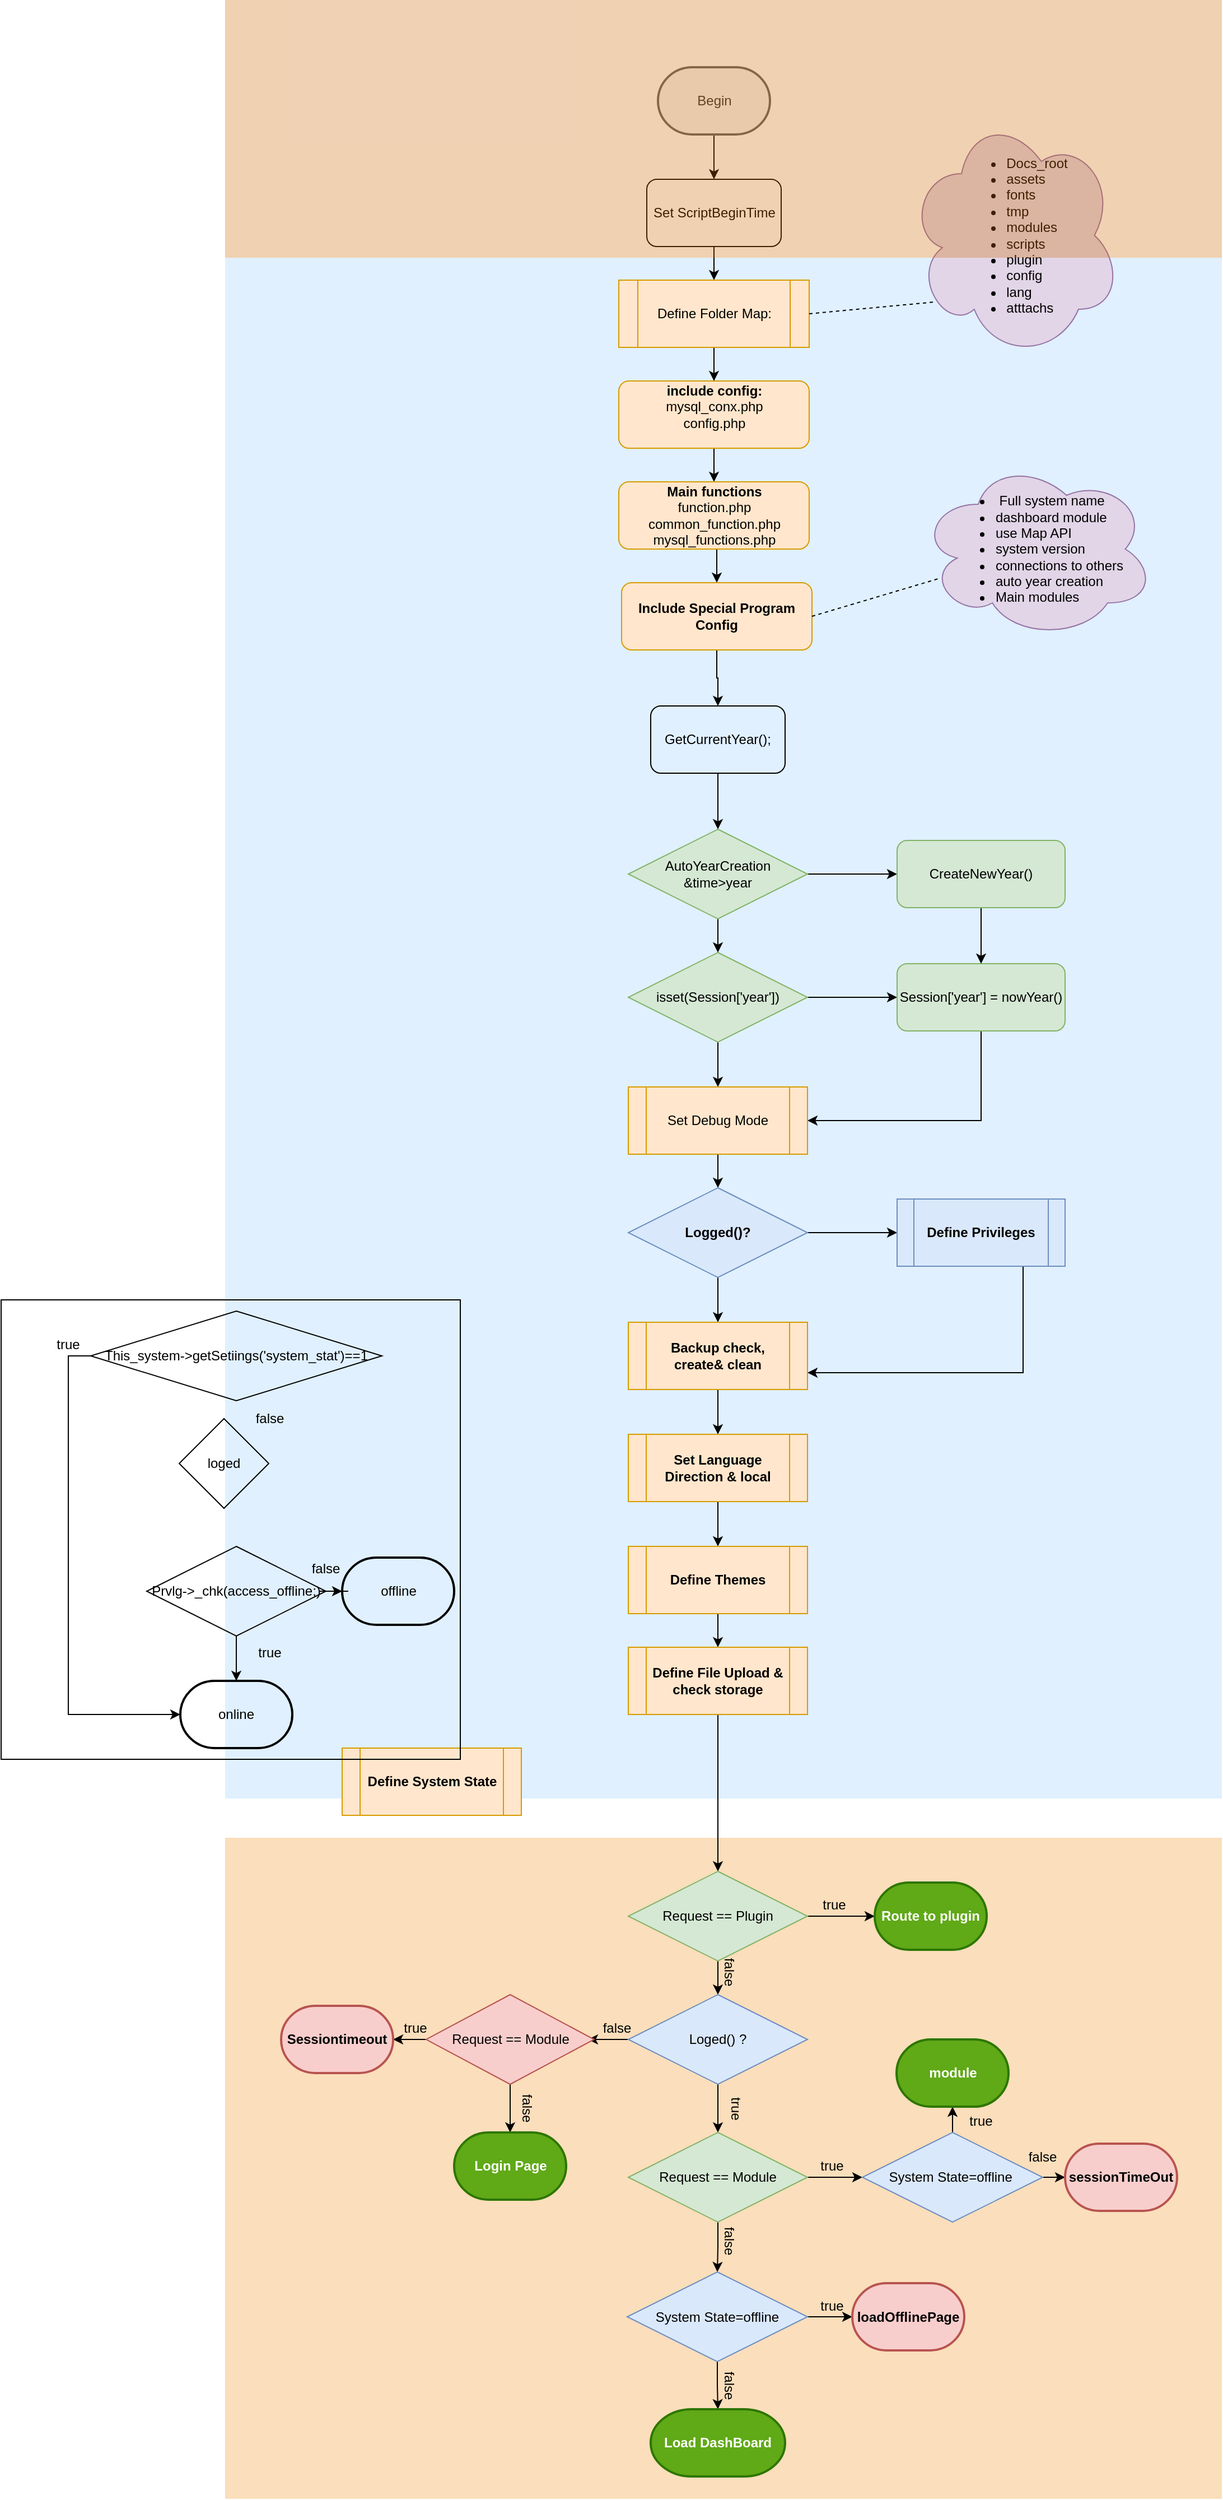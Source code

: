 <mxfile version="10.5.2" type="github"><diagram name="Page-1" id="edf60f1a-56cd-e834-aa8a-f176f3a09ee4"><mxGraphModel dx="1869" dy="403" grid="1" gridSize="10" guides="1" tooltips="1" connect="1" arrows="1" fold="1" page="1" pageScale="1" pageWidth="1169" pageHeight="827" background="#ffffff" math="0" shadow="0"><root><mxCell id="0"/><mxCell id="1" parent="0"/><mxCell id="Ck_r2wlEIpvP5UWWoO3g-130" value="" style="fillColor=#F2931E;strokeColor=none;opacity=30;" vertex="1" parent="1"><mxGeometry x="-40" y="1710" width="890" height="590" as="geometry"/></mxCell><mxCell id="Ck_r2wlEIpvP5UWWoO3g-131" value="" style="fillColor=#99CCFF;strokeColor=none;opacity=30;" vertex="1" parent="1"><mxGeometry x="-40" y="300" width="890" height="1375" as="geometry"/></mxCell><mxCell id="Ck_r2wlEIpvP5UWWoO3g-76" style="edgeStyle=orthogonalEdgeStyle;rounded=0;orthogonalLoop=1;jettySize=auto;html=1;exitX=0.5;exitY=1;exitDx=0;exitDy=0;exitPerimeter=0;entryX=0.5;entryY=0;entryDx=0;entryDy=0;" edge="1" parent="1" source="Ck_r2wlEIpvP5UWWoO3g-2" target="Ck_r2wlEIpvP5UWWoO3g-4"><mxGeometry relative="1" as="geometry"/></mxCell><mxCell id="Ck_r2wlEIpvP5UWWoO3g-2" value="Begin&lt;br&gt;" style="strokeWidth=2;html=1;shape=mxgraph.flowchart.terminator;whiteSpace=wrap;fillColor=#f5f5f5;strokeColor=#666666;fontColor=#333333;" vertex="1" parent="1"><mxGeometry x="346.5" y="130" width="100" height="60" as="geometry"/></mxCell><mxCell id="Ck_r2wlEIpvP5UWWoO3g-72" value="" style="edgeStyle=orthogonalEdgeStyle;rounded=0;orthogonalLoop=1;jettySize=auto;html=1;" edge="1" parent="1" source="Ck_r2wlEIpvP5UWWoO3g-4" target="Ck_r2wlEIpvP5UWWoO3g-71"><mxGeometry relative="1" as="geometry"/></mxCell><mxCell id="Ck_r2wlEIpvP5UWWoO3g-4" value="Set ScriptBeginTime" style="rounded=1;whiteSpace=wrap;html=1;" vertex="1" parent="1"><mxGeometry x="336.5" y="230" width="120" height="60" as="geometry"/></mxCell><mxCell id="Ck_r2wlEIpvP5UWWoO3g-23" style="edgeStyle=orthogonalEdgeStyle;rounded=0;orthogonalLoop=1;jettySize=auto;html=1;exitX=0.5;exitY=1;exitDx=0;exitDy=0;entryX=0.5;entryY=0;entryDx=0;entryDy=0;" edge="1" parent="1" source="Ck_r2wlEIpvP5UWWoO3g-14" target="Ck_r2wlEIpvP5UWWoO3g-21"><mxGeometry relative="1" as="geometry"/></mxCell><mxCell id="Ck_r2wlEIpvP5UWWoO3g-14" value="&lt;b&gt;include config:&lt;/b&gt; mysql_conx.php&lt;br&gt;config.php&lt;br&gt;&lt;br&gt;" style="rounded=1;whiteSpace=wrap;html=1;fillColor=#ffe6cc;strokeColor=#d79b00;" vertex="1" parent="1"><mxGeometry x="311.5" y="410" width="170" height="60" as="geometry"/></mxCell><mxCell id="Ck_r2wlEIpvP5UWWoO3g-24" style="edgeStyle=orthogonalEdgeStyle;rounded=0;orthogonalLoop=1;jettySize=auto;html=1;exitX=0.5;exitY=1;exitDx=0;exitDy=0;entryX=0.5;entryY=0;entryDx=0;entryDy=0;" edge="1" parent="1" source="Ck_r2wlEIpvP5UWWoO3g-21" target="Ck_r2wlEIpvP5UWWoO3g-22"><mxGeometry relative="1" as="geometry"/></mxCell><mxCell id="Ck_r2wlEIpvP5UWWoO3g-21" value="&lt;b&gt;Main functions&lt;/b&gt;&lt;br&gt;function.php&lt;br&gt;common_function.php&lt;br&gt;mysql_functions.php&lt;br&gt;" style="rounded=1;whiteSpace=wrap;html=1;fillColor=#ffe6cc;strokeColor=#d79b00;" vertex="1" parent="1"><mxGeometry x="311.5" y="500" width="170" height="60" as="geometry"/></mxCell><mxCell id="Enyo_8yh3bQqe4IHdPl--3" style="edgeStyle=orthogonalEdgeStyle;rounded=0;orthogonalLoop=1;jettySize=auto;html=1;exitX=0.5;exitY=1;exitDx=0;exitDy=0;entryX=0.5;entryY=0;entryDx=0;entryDy=0;" edge="1" parent="1" source="Ck_r2wlEIpvP5UWWoO3g-22" target="Enyo_8yh3bQqe4IHdPl--1"><mxGeometry relative="1" as="geometry"/></mxCell><mxCell id="Ck_r2wlEIpvP5UWWoO3g-22" value="&lt;b&gt;Include Special Program Config&lt;/b&gt;" style="rounded=1;whiteSpace=wrap;html=1;fillColor=#ffe6cc;strokeColor=#d79b00;" vertex="1" parent="1"><mxGeometry x="314" y="590" width="170" height="60" as="geometry"/></mxCell><mxCell id="Ck_r2wlEIpvP5UWWoO3g-34" value="" style="edgeStyle=orthogonalEdgeStyle;rounded=0;orthogonalLoop=1;jettySize=auto;html=1;" edge="1" parent="1" source="Ck_r2wlEIpvP5UWWoO3g-25" target="Ck_r2wlEIpvP5UWWoO3g-26"><mxGeometry relative="1" as="geometry"/></mxCell><mxCell id="Ck_r2wlEIpvP5UWWoO3g-39" value="" style="edgeStyle=orthogonalEdgeStyle;rounded=0;orthogonalLoop=1;jettySize=auto;html=1;" edge="1" parent="1" source="Ck_r2wlEIpvP5UWWoO3g-25" target="Ck_r2wlEIpvP5UWWoO3g-38"><mxGeometry relative="1" as="geometry"/></mxCell><mxCell id="Ck_r2wlEIpvP5UWWoO3g-25" value="isset(Session['year'])&lt;br&gt;" style="rhombus;whiteSpace=wrap;html=1;fillColor=#d5e8d4;strokeColor=#82b366;" vertex="1" parent="1"><mxGeometry x="320" y="920" width="160" height="80" as="geometry"/></mxCell><mxCell id="Ck_r2wlEIpvP5UWWoO3g-47" style="edgeStyle=orthogonalEdgeStyle;rounded=0;orthogonalLoop=1;jettySize=auto;html=1;exitX=0.5;exitY=1;exitDx=0;exitDy=0;entryX=1;entryY=0.5;entryDx=0;entryDy=0;" edge="1" parent="1" source="Ck_r2wlEIpvP5UWWoO3g-26" target="Ck_r2wlEIpvP5UWWoO3g-38"><mxGeometry relative="1" as="geometry"/></mxCell><mxCell id="Ck_r2wlEIpvP5UWWoO3g-26" value="Session['year'] = nowYear()" style="rounded=1;whiteSpace=wrap;html=1;fillColor=#d5e8d4;strokeColor=#82b366;" vertex="1" parent="1"><mxGeometry x="560" y="930" width="150" height="60" as="geometry"/></mxCell><mxCell id="Ck_r2wlEIpvP5UWWoO3g-33" value="" style="edgeStyle=orthogonalEdgeStyle;rounded=0;orthogonalLoop=1;jettySize=auto;html=1;" edge="1" parent="1" source="Ck_r2wlEIpvP5UWWoO3g-29" target="Ck_r2wlEIpvP5UWWoO3g-30"><mxGeometry relative="1" as="geometry"/></mxCell><mxCell id="Ck_r2wlEIpvP5UWWoO3g-37" value="" style="edgeStyle=orthogonalEdgeStyle;rounded=0;orthogonalLoop=1;jettySize=auto;html=1;" edge="1" parent="1" source="Ck_r2wlEIpvP5UWWoO3g-29" target="Ck_r2wlEIpvP5UWWoO3g-25"><mxGeometry relative="1" as="geometry"/></mxCell><mxCell id="Ck_r2wlEIpvP5UWWoO3g-29" value="AutoYearCreation&lt;br&gt;&amp;amp;time&amp;gt;year&lt;br&gt;" style="rhombus;whiteSpace=wrap;html=1;fillColor=#d5e8d4;strokeColor=#82b366;" vertex="1" parent="1"><mxGeometry x="320" y="810" width="160" height="80" as="geometry"/></mxCell><mxCell id="Ck_r2wlEIpvP5UWWoO3g-36" value="" style="edgeStyle=orthogonalEdgeStyle;rounded=0;orthogonalLoop=1;jettySize=auto;html=1;" edge="1" parent="1" source="Ck_r2wlEIpvP5UWWoO3g-30" target="Ck_r2wlEIpvP5UWWoO3g-26"><mxGeometry relative="1" as="geometry"/></mxCell><mxCell id="Ck_r2wlEIpvP5UWWoO3g-30" value="CreateNewYear()" style="rounded=1;whiteSpace=wrap;html=1;fillColor=#d5e8d4;strokeColor=#82b366;" vertex="1" parent="1"><mxGeometry x="560" y="820" width="150" height="60" as="geometry"/></mxCell><mxCell id="Ck_r2wlEIpvP5UWWoO3g-49" value="" style="edgeStyle=orthogonalEdgeStyle;rounded=0;orthogonalLoop=1;jettySize=auto;html=1;" edge="1" parent="1" source="Ck_r2wlEIpvP5UWWoO3g-38" target="Ck_r2wlEIpvP5UWWoO3g-48"><mxGeometry relative="1" as="geometry"/></mxCell><mxCell id="Ck_r2wlEIpvP5UWWoO3g-38" value="Set Debug Mode" style="shape=process;whiteSpace=wrap;html=1;backgroundOutline=1;fillColor=#ffe6cc;strokeColor=#d79b00;" vertex="1" parent="1"><mxGeometry x="320" y="1040" width="160" height="60" as="geometry"/></mxCell><mxCell id="Ck_r2wlEIpvP5UWWoO3g-52" value="" style="edgeStyle=orthogonalEdgeStyle;rounded=0;orthogonalLoop=1;jettySize=auto;html=1;" edge="1" parent="1" source="Ck_r2wlEIpvP5UWWoO3g-48" target="Ck_r2wlEIpvP5UWWoO3g-51"><mxGeometry relative="1" as="geometry"/></mxCell><mxCell id="Ck_r2wlEIpvP5UWWoO3g-57" value="" style="edgeStyle=orthogonalEdgeStyle;rounded=0;orthogonalLoop=1;jettySize=auto;html=1;" edge="1" parent="1" source="Ck_r2wlEIpvP5UWWoO3g-48" target="Ck_r2wlEIpvP5UWWoO3g-53"><mxGeometry relative="1" as="geometry"/></mxCell><mxCell id="Ck_r2wlEIpvP5UWWoO3g-48" value="&lt;b&gt;Logged()?&lt;/b&gt;" style="rhombus;whiteSpace=wrap;html=1;fillColor=#dae8fc;strokeColor=#6c8ebf;" vertex="1" parent="1"><mxGeometry x="320" y="1130" width="160" height="80" as="geometry"/></mxCell><mxCell id="Ck_r2wlEIpvP5UWWoO3g-56" style="edgeStyle=orthogonalEdgeStyle;rounded=0;orthogonalLoop=1;jettySize=auto;html=1;exitX=0.75;exitY=1;exitDx=0;exitDy=0;entryX=1;entryY=0.75;entryDx=0;entryDy=0;" edge="1" parent="1" source="Ck_r2wlEIpvP5UWWoO3g-51" target="Ck_r2wlEIpvP5UWWoO3g-53"><mxGeometry relative="1" as="geometry"/></mxCell><mxCell id="Ck_r2wlEIpvP5UWWoO3g-51" value="&lt;b&gt;Define Privileges&lt;/b&gt;" style="shape=process;whiteSpace=wrap;html=1;backgroundOutline=1;fillColor=#dae8fc;strokeColor=#6c8ebf;" vertex="1" parent="1"><mxGeometry x="560" y="1140" width="150" height="60" as="geometry"/></mxCell><mxCell id="Ck_r2wlEIpvP5UWWoO3g-60" value="" style="edgeStyle=orthogonalEdgeStyle;rounded=0;orthogonalLoop=1;jettySize=auto;html=1;" edge="1" parent="1" source="Ck_r2wlEIpvP5UWWoO3g-53" target="Ck_r2wlEIpvP5UWWoO3g-59"><mxGeometry relative="1" as="geometry"/></mxCell><mxCell id="Ck_r2wlEIpvP5UWWoO3g-53" value="&lt;b&gt;Backup check, create&amp;amp; clean&lt;br&gt;&lt;/b&gt;" style="shape=process;whiteSpace=wrap;html=1;backgroundOutline=1;fillColor=#ffe6cc;strokeColor=#d79b00;" vertex="1" parent="1"><mxGeometry x="320" y="1250" width="160" height="60" as="geometry"/></mxCell><mxCell id="Ck_r2wlEIpvP5UWWoO3g-62" value="" style="edgeStyle=orthogonalEdgeStyle;rounded=0;orthogonalLoop=1;jettySize=auto;html=1;" edge="1" parent="1" source="Ck_r2wlEIpvP5UWWoO3g-59" target="Ck_r2wlEIpvP5UWWoO3g-61"><mxGeometry relative="1" as="geometry"/></mxCell><mxCell id="Ck_r2wlEIpvP5UWWoO3g-59" value="&lt;b&gt;Set Language Direction &amp;amp; local&lt;br&gt;&lt;/b&gt;" style="shape=process;whiteSpace=wrap;html=1;backgroundOutline=1;fillColor=#ffe6cc;strokeColor=#d79b00;" vertex="1" parent="1"><mxGeometry x="320" y="1350" width="160" height="60" as="geometry"/></mxCell><mxCell id="Ck_r2wlEIpvP5UWWoO3g-64" value="" style="edgeStyle=orthogonalEdgeStyle;rounded=0;orthogonalLoop=1;jettySize=auto;html=1;" edge="1" parent="1" source="Ck_r2wlEIpvP5UWWoO3g-61" target="Ck_r2wlEIpvP5UWWoO3g-63"><mxGeometry relative="1" as="geometry"/></mxCell><mxCell id="Ck_r2wlEIpvP5UWWoO3g-61" value="&lt;b&gt;Define Themes&lt;br&gt;&lt;/b&gt;" style="shape=process;whiteSpace=wrap;html=1;backgroundOutline=1;fillColor=#ffe6cc;strokeColor=#d79b00;" vertex="1" parent="1"><mxGeometry x="320" y="1450" width="160" height="60" as="geometry"/></mxCell><mxCell id="Enyo_8yh3bQqe4IHdPl--23" style="edgeStyle=orthogonalEdgeStyle;rounded=0;orthogonalLoop=1;jettySize=auto;html=1;exitX=0.5;exitY=1;exitDx=0;exitDy=0;" edge="1" parent="1" source="Ck_r2wlEIpvP5UWWoO3g-63" target="Ck_r2wlEIpvP5UWWoO3g-77"><mxGeometry relative="1" as="geometry"/></mxCell><mxCell id="Ck_r2wlEIpvP5UWWoO3g-63" value="&lt;b&gt;Define File Upload &amp;amp; check storage&lt;br&gt;&lt;/b&gt;" style="shape=process;whiteSpace=wrap;html=1;backgroundOutline=1;fillColor=#ffe6cc;strokeColor=#d79b00;" vertex="1" parent="1"><mxGeometry x="320" y="1540" width="160" height="60" as="geometry"/></mxCell><mxCell id="Ck_r2wlEIpvP5UWWoO3g-65" value="&lt;b&gt;Define System State&lt;br&gt;&lt;/b&gt;" style="shape=process;whiteSpace=wrap;html=1;backgroundOutline=1;fillColor=#ffe6cc;strokeColor=#d79b00;" vertex="1" parent="1"><mxGeometry x="64.5" y="1630" width="160" height="60" as="geometry"/></mxCell><mxCell id="Ck_r2wlEIpvP5UWWoO3g-67" value="&lt;ul&gt;&lt;li style=&quot;text-align: left&quot;&gt;&amp;nbsp;Full system name&lt;/li&gt;&lt;li style=&quot;text-align: left&quot;&gt;dashboard module&lt;/li&gt;&lt;li style=&quot;text-align: left&quot;&gt;use Map API&lt;/li&gt;&lt;li style=&quot;text-align: left&quot;&gt;system version&lt;/li&gt;&lt;li style=&quot;text-align: left&quot;&gt;connections to others&lt;/li&gt;&lt;li style=&quot;text-align: left&quot;&gt;auto year creation&lt;/li&gt;&lt;li style=&quot;text-align: left&quot;&gt;Main modules&lt;/li&gt;&lt;/ul&gt;" style="ellipse;shape=cloud;whiteSpace=wrap;html=1;fillColor=#e1d5e7;strokeColor=#9673a6;" vertex="1" parent="1"><mxGeometry x="580" y="480" width="210" height="160" as="geometry"/></mxCell><mxCell id="Ck_r2wlEIpvP5UWWoO3g-68" value="" style="endArrow=none;dashed=1;html=1;entryX=0.086;entryY=0.663;entryDx=0;entryDy=0;entryPerimeter=0;exitX=1;exitY=0.5;exitDx=0;exitDy=0;" edge="1" parent="1" source="Ck_r2wlEIpvP5UWWoO3g-22" target="Ck_r2wlEIpvP5UWWoO3g-67"><mxGeometry width="50" height="50" relative="1" as="geometry"><mxPoint x="470" y="640" as="sourcePoint"/><mxPoint x="520" y="590" as="targetPoint"/></mxGeometry></mxCell><mxCell id="Ck_r2wlEIpvP5UWWoO3g-70" value="&lt;ul&gt;&lt;li style=&quot;text-align: left&quot;&gt;&lt;span&gt;Docs_root&lt;/span&gt;&lt;/li&gt;&lt;li style=&quot;text-align: left&quot;&gt;&lt;span&gt;assets&lt;/span&gt;&lt;/li&gt;&lt;li style=&quot;text-align: left&quot;&gt;&lt;span&gt;fonts&lt;/span&gt;&lt;/li&gt;&lt;li style=&quot;text-align: left&quot;&gt;&lt;span&gt;tmp&lt;/span&gt;&lt;/li&gt;&lt;li style=&quot;text-align: left&quot;&gt;&lt;span&gt;modules&lt;/span&gt;&lt;/li&gt;&lt;li style=&quot;text-align: left&quot;&gt;&lt;span&gt;scripts&lt;/span&gt;&lt;/li&gt;&lt;li style=&quot;text-align: left&quot;&gt;&lt;span&gt;plugin&lt;/span&gt;&lt;/li&gt;&lt;li style=&quot;text-align: left&quot;&gt;&lt;span&gt;config&lt;/span&gt;&lt;/li&gt;&lt;li style=&quot;text-align: left&quot;&gt;&lt;span&gt;lang&lt;/span&gt;&lt;/li&gt;&lt;li style=&quot;text-align: left&quot;&gt;&lt;span&gt;atttachs&lt;/span&gt;&lt;/li&gt;&lt;/ul&gt;" style="ellipse;shape=cloud;whiteSpace=wrap;html=1;fillColor=#e1d5e7;strokeColor=#9673a6;" vertex="1" parent="1"><mxGeometry x="570" y="170" width="190" height="220" as="geometry"/></mxCell><mxCell id="Ck_r2wlEIpvP5UWWoO3g-75" value="" style="edgeStyle=orthogonalEdgeStyle;rounded=0;orthogonalLoop=1;jettySize=auto;html=1;" edge="1" parent="1" source="Ck_r2wlEIpvP5UWWoO3g-71" target="Ck_r2wlEIpvP5UWWoO3g-14"><mxGeometry relative="1" as="geometry"/></mxCell><mxCell id="Ck_r2wlEIpvP5UWWoO3g-71" value="&lt;span&gt;Define Folder Map:&lt;/span&gt;&lt;br&gt;" style="shape=process;whiteSpace=wrap;html=1;backgroundOutline=1;fillColor=#ffe6cc;strokeColor=#d79b00;" vertex="1" parent="1"><mxGeometry x="311.5" y="320" width="170" height="60" as="geometry"/></mxCell><mxCell id="Ck_r2wlEIpvP5UWWoO3g-73" value="" style="endArrow=none;dashed=1;html=1;exitX=1;exitY=0.5;exitDx=0;exitDy=0;entryX=0.13;entryY=0.77;entryDx=0;entryDy=0;entryPerimeter=0;" edge="1" parent="1" source="Ck_r2wlEIpvP5UWWoO3g-71" target="Ck_r2wlEIpvP5UWWoO3g-70"><mxGeometry width="50" height="50" relative="1" as="geometry"><mxPoint x="490" y="350" as="sourcePoint"/><mxPoint x="590" y="330" as="targetPoint"/></mxGeometry></mxCell><mxCell id="Ck_r2wlEIpvP5UWWoO3g-81" style="edgeStyle=orthogonalEdgeStyle;rounded=0;orthogonalLoop=1;jettySize=auto;html=1;exitX=1;exitY=0.5;exitDx=0;exitDy=0;entryX=0;entryY=0.5;entryDx=0;entryDy=0;entryPerimeter=0;" edge="1" parent="1" source="Ck_r2wlEIpvP5UWWoO3g-77" target="Ck_r2wlEIpvP5UWWoO3g-80"><mxGeometry relative="1" as="geometry"/></mxCell><mxCell id="Ck_r2wlEIpvP5UWWoO3g-102" value="" style="edgeStyle=orthogonalEdgeStyle;rounded=0;orthogonalLoop=1;jettySize=auto;html=1;" edge="1" parent="1" source="Ck_r2wlEIpvP5UWWoO3g-77" target="Ck_r2wlEIpvP5UWWoO3g-101"><mxGeometry relative="1" as="geometry"/></mxCell><mxCell id="Ck_r2wlEIpvP5UWWoO3g-77" value="Request == Plugin" style="rhombus;whiteSpace=wrap;html=1;fillColor=#d5e8d4;strokeColor=#82b366;" vertex="1" parent="1"><mxGeometry x="320" y="1740" width="160" height="80" as="geometry"/></mxCell><mxCell id="Ck_r2wlEIpvP5UWWoO3g-103" style="edgeStyle=orthogonalEdgeStyle;rounded=0;orthogonalLoop=1;jettySize=auto;html=1;exitX=0.5;exitY=1;exitDx=0;exitDy=0;entryX=0.5;entryY=0;entryDx=0;entryDy=0;" edge="1" parent="1" source="Ck_r2wlEIpvP5UWWoO3g-101" target="Ck_r2wlEIpvP5UWWoO3g-84"><mxGeometry relative="1" as="geometry"/></mxCell><mxCell id="Ck_r2wlEIpvP5UWWoO3g-126" style="edgeStyle=orthogonalEdgeStyle;rounded=0;orthogonalLoop=1;jettySize=auto;html=1;exitX=0;exitY=0.5;exitDx=0;exitDy=0;entryX=0.963;entryY=0.5;entryDx=0;entryDy=0;entryPerimeter=0;" edge="1" parent="1" source="Ck_r2wlEIpvP5UWWoO3g-101" target="Ck_r2wlEIpvP5UWWoO3g-113"><mxGeometry relative="1" as="geometry"/></mxCell><mxCell id="Ck_r2wlEIpvP5UWWoO3g-101" value="Loged() ?" style="rhombus;whiteSpace=wrap;html=1;fillColor=#dae8fc;strokeColor=#6c8ebf;" vertex="1" parent="1"><mxGeometry x="320" y="1850" width="160" height="80" as="geometry"/></mxCell><mxCell id="Ck_r2wlEIpvP5UWWoO3g-98" style="edgeStyle=orthogonalEdgeStyle;rounded=0;orthogonalLoop=1;jettySize=auto;html=1;exitX=0.5;exitY=1;exitDx=0;exitDy=0;entryX=0.5;entryY=0;entryDx=0;entryDy=0;" edge="1" parent="1" source="Ck_r2wlEIpvP5UWWoO3g-84" target="Ck_r2wlEIpvP5UWWoO3g-94"><mxGeometry relative="1" as="geometry"/></mxCell><mxCell id="Ck_r2wlEIpvP5UWWoO3g-125" style="edgeStyle=orthogonalEdgeStyle;rounded=0;orthogonalLoop=1;jettySize=auto;html=1;exitX=1;exitY=0.5;exitDx=0;exitDy=0;entryX=0;entryY=0.5;entryDx=0;entryDy=0;" edge="1" parent="1" source="Ck_r2wlEIpvP5UWWoO3g-84" target="Ck_r2wlEIpvP5UWWoO3g-86"><mxGeometry relative="1" as="geometry"/></mxCell><mxCell id="Ck_r2wlEIpvP5UWWoO3g-84" value="Request == Module&lt;br&gt;" style="rhombus;whiteSpace=wrap;html=1;fillColor=#d5e8d4;strokeColor=#82b366;" vertex="1" parent="1"><mxGeometry x="320" y="1973" width="160" height="80" as="geometry"/></mxCell><mxCell id="Ck_r2wlEIpvP5UWWoO3g-124" style="edgeStyle=orthogonalEdgeStyle;rounded=0;orthogonalLoop=1;jettySize=auto;html=1;exitX=1;exitY=0.5;exitDx=0;exitDy=0;entryX=0;entryY=0.5;entryDx=0;entryDy=0;entryPerimeter=0;" edge="1" parent="1" source="Ck_r2wlEIpvP5UWWoO3g-86" target="Ck_r2wlEIpvP5UWWoO3g-92"><mxGeometry relative="1" as="geometry"/></mxCell><mxCell id="Enyo_8yh3bQqe4IHdPl--26" style="edgeStyle=orthogonalEdgeStyle;rounded=0;orthogonalLoop=1;jettySize=auto;html=1;exitX=0.5;exitY=0;exitDx=0;exitDy=0;entryX=0.5;entryY=1;entryDx=0;entryDy=0;entryPerimeter=0;" edge="1" parent="1" source="Ck_r2wlEIpvP5UWWoO3g-86" target="Enyo_8yh3bQqe4IHdPl--24"><mxGeometry relative="1" as="geometry"/></mxCell><mxCell id="Ck_r2wlEIpvP5UWWoO3g-86" value="System State=offline&amp;nbsp;&lt;br&gt;" style="rhombus;whiteSpace=wrap;html=1;fillColor=#dae8fc;strokeColor=#6c8ebf;" vertex="1" parent="1"><mxGeometry x="529" y="1973" width="161" height="80" as="geometry"/></mxCell><mxCell id="Ck_r2wlEIpvP5UWWoO3g-80" value="&lt;b&gt;Route to plugin&lt;/b&gt;" style="strokeWidth=2;html=1;shape=mxgraph.flowchart.terminator;whiteSpace=wrap;fillColor=#60a917;strokeColor=#2D7600;fontColor=#ffffff;" vertex="1" parent="1"><mxGeometry x="540" y="1750" width="100" height="60" as="geometry"/></mxCell><mxCell id="Ck_r2wlEIpvP5UWWoO3g-88" value="true&lt;br&gt;" style="text;html=1;strokeColor=none;fillColor=none;align=center;verticalAlign=middle;whiteSpace=wrap;rounded=0;" vertex="1" parent="1"><mxGeometry x="484" y="1760" width="40" height="20" as="geometry"/></mxCell><mxCell id="Ck_r2wlEIpvP5UWWoO3g-89" value="true&lt;br&gt;" style="text;html=1;strokeColor=none;fillColor=none;align=center;verticalAlign=middle;whiteSpace=wrap;rounded=0;" vertex="1" parent="1"><mxGeometry x="481.5" y="1993" width="40" height="20" as="geometry"/></mxCell><mxCell id="Ck_r2wlEIpvP5UWWoO3g-92" value="&lt;b&gt;sessionTimeOut&lt;/b&gt;" style="strokeWidth=2;html=1;shape=mxgraph.flowchart.terminator;whiteSpace=wrap;fillColor=#f8cecc;strokeColor=#b85450;" vertex="1" parent="1"><mxGeometry x="710" y="1983" width="100" height="60" as="geometry"/></mxCell><mxCell id="Ck_r2wlEIpvP5UWWoO3g-96" style="edgeStyle=orthogonalEdgeStyle;rounded=0;orthogonalLoop=1;jettySize=auto;html=1;exitX=1;exitY=0.5;exitDx=0;exitDy=0;entryX=0;entryY=0.5;entryDx=0;entryDy=0;entryPerimeter=0;" edge="1" parent="1" source="Ck_r2wlEIpvP5UWWoO3g-94" target="Ck_r2wlEIpvP5UWWoO3g-95"><mxGeometry relative="1" as="geometry"/></mxCell><mxCell id="Ck_r2wlEIpvP5UWWoO3g-112" style="edgeStyle=orthogonalEdgeStyle;rounded=0;orthogonalLoop=1;jettySize=auto;html=1;exitX=0.5;exitY=1;exitDx=0;exitDy=0;entryX=0.5;entryY=0;entryDx=0;entryDy=0;entryPerimeter=0;" edge="1" parent="1" source="Ck_r2wlEIpvP5UWWoO3g-94" target="Ck_r2wlEIpvP5UWWoO3g-107"><mxGeometry relative="1" as="geometry"/></mxCell><mxCell id="Ck_r2wlEIpvP5UWWoO3g-94" value="System State=offline&lt;br&gt;" style="rhombus;whiteSpace=wrap;html=1;fillColor=#dae8fc;strokeColor=#6c8ebf;" vertex="1" parent="1"><mxGeometry x="319" y="2097.5" width="161" height="80" as="geometry"/></mxCell><mxCell id="Ck_r2wlEIpvP5UWWoO3g-95" value="&lt;b&gt;loadOfflinePage&lt;/b&gt;&lt;br&gt;" style="strokeWidth=2;html=1;shape=mxgraph.flowchart.terminator;whiteSpace=wrap;fillColor=#f8cecc;strokeColor=#b85450;" vertex="1" parent="1"><mxGeometry x="520" y="2107.5" width="100" height="60" as="geometry"/></mxCell><mxCell id="Ck_r2wlEIpvP5UWWoO3g-104" value="true&lt;br&gt;" style="text;html=1;strokeColor=none;fillColor=none;align=center;verticalAlign=middle;whiteSpace=wrap;rounded=0;rotation=90;" vertex="1" parent="1"><mxGeometry x="396.5" y="1941.5" width="40" height="20" as="geometry"/></mxCell><mxCell id="Ck_r2wlEIpvP5UWWoO3g-107" value="&lt;b&gt;Load DashBoard&lt;/b&gt;" style="strokeWidth=2;html=1;shape=mxgraph.flowchart.terminator;whiteSpace=wrap;fillColor=#60a917;strokeColor=#2D7600;fontColor=#ffffff;" vertex="1" parent="1"><mxGeometry x="340" y="2220" width="120" height="60" as="geometry"/></mxCell><mxCell id="Ck_r2wlEIpvP5UWWoO3g-108" value="false&lt;br&gt;" style="text;html=1;strokeColor=none;fillColor=none;align=center;verticalAlign=middle;whiteSpace=wrap;rounded=0;rotation=90;" vertex="1" parent="1"><mxGeometry x="390" y="2060" width="40" height="20" as="geometry"/></mxCell><mxCell id="Ck_r2wlEIpvP5UWWoO3g-116" style="edgeStyle=orthogonalEdgeStyle;rounded=0;orthogonalLoop=1;jettySize=auto;html=1;exitX=0;exitY=0.5;exitDx=0;exitDy=0;entryX=1;entryY=0.5;entryDx=0;entryDy=0;entryPerimeter=0;" edge="1" parent="1" source="Ck_r2wlEIpvP5UWWoO3g-113" target="Ck_r2wlEIpvP5UWWoO3g-115"><mxGeometry relative="1" as="geometry"/></mxCell><mxCell id="Ck_r2wlEIpvP5UWWoO3g-118" style="edgeStyle=orthogonalEdgeStyle;rounded=0;orthogonalLoop=1;jettySize=auto;html=1;exitX=0.5;exitY=1;exitDx=0;exitDy=0;entryX=0.5;entryY=0;entryDx=0;entryDy=0;entryPerimeter=0;" edge="1" parent="1" source="Ck_r2wlEIpvP5UWWoO3g-113" target="Ck_r2wlEIpvP5UWWoO3g-117"><mxGeometry relative="1" as="geometry"/></mxCell><mxCell id="Ck_r2wlEIpvP5UWWoO3g-113" value="Request == Module&lt;br&gt;" style="rhombus;whiteSpace=wrap;html=1;fillColor=#f8cecc;strokeColor=#b85450;" vertex="1" parent="1"><mxGeometry x="139.5" y="1850" width="150" height="80" as="geometry"/></mxCell><mxCell id="Ck_r2wlEIpvP5UWWoO3g-115" value="&lt;b&gt;Sessiontimeout&lt;/b&gt;&lt;br&gt;" style="strokeWidth=2;html=1;shape=mxgraph.flowchart.terminator;whiteSpace=wrap;fillColor=#f8cecc;strokeColor=#b85450;" vertex="1" parent="1"><mxGeometry x="10" y="1860" width="100" height="60" as="geometry"/></mxCell><mxCell id="Ck_r2wlEIpvP5UWWoO3g-117" value="&lt;b&gt;Login Page&lt;/b&gt;&lt;br&gt;" style="strokeWidth=2;html=1;shape=mxgraph.flowchart.terminator;whiteSpace=wrap;fillColor=#60a917;strokeColor=#2D7600;fontColor=#ffffff;" vertex="1" parent="1"><mxGeometry x="164.5" y="1973" width="100" height="60" as="geometry"/></mxCell><mxCell id="Ck_r2wlEIpvP5UWWoO3g-119" value="false&lt;br&gt;" style="text;html=1;strokeColor=none;fillColor=none;align=center;verticalAlign=middle;whiteSpace=wrap;rounded=0;" vertex="1" parent="1"><mxGeometry x="289.5" y="1870" width="40" height="20" as="geometry"/></mxCell><mxCell id="Ck_r2wlEIpvP5UWWoO3g-122" value="false&lt;br&gt;" style="text;html=1;strokeColor=none;fillColor=none;align=center;verticalAlign=middle;whiteSpace=wrap;rounded=0;rotation=90;" vertex="1" parent="1"><mxGeometry x="210" y="1941.5" width="40" height="20" as="geometry"/></mxCell><mxCell id="Ck_r2wlEIpvP5UWWoO3g-123" value="true&lt;br&gt;" style="text;html=1;strokeColor=none;fillColor=none;align=center;verticalAlign=middle;whiteSpace=wrap;rounded=0;" vertex="1" parent="1"><mxGeometry x="110" y="1870" width="40" height="20" as="geometry"/></mxCell><mxCell id="Ck_r2wlEIpvP5UWWoO3g-127" value="true&lt;br&gt;" style="text;html=1;strokeColor=none;fillColor=none;align=center;verticalAlign=middle;whiteSpace=wrap;rounded=0;" vertex="1" parent="1"><mxGeometry x="481.5" y="2117.5" width="40" height="20" as="geometry"/></mxCell><mxCell id="Ck_r2wlEIpvP5UWWoO3g-128" value="false&lt;br&gt;" style="text;html=1;strokeColor=none;fillColor=none;align=center;verticalAlign=middle;whiteSpace=wrap;rounded=0;rotation=90;" vertex="1" parent="1"><mxGeometry x="390" y="2189" width="40" height="20" as="geometry"/></mxCell><mxCell id="Ck_r2wlEIpvP5UWWoO3g-129" value="false&lt;br&gt;" style="text;html=1;strokeColor=none;fillColor=none;align=center;verticalAlign=middle;whiteSpace=wrap;rounded=0;rotation=90;" vertex="1" parent="1"><mxGeometry x="390" y="1820" width="40" height="20" as="geometry"/></mxCell><mxCell id="Ck_r2wlEIpvP5UWWoO3g-133" value="" style="fillColor=#CC6600;strokeColor=none;opacity=30;" vertex="1" parent="1"><mxGeometry x="-40" y="70" width="890" height="230" as="geometry"/></mxCell><mxCell id="Enyo_8yh3bQqe4IHdPl--2" style="edgeStyle=orthogonalEdgeStyle;rounded=0;orthogonalLoop=1;jettySize=auto;html=1;exitX=0.5;exitY=1;exitDx=0;exitDy=0;" edge="1" parent="1" source="Enyo_8yh3bQqe4IHdPl--1" target="Ck_r2wlEIpvP5UWWoO3g-29"><mxGeometry relative="1" as="geometry"/></mxCell><mxCell id="Enyo_8yh3bQqe4IHdPl--1" value="GetCurrentYear();" style="rounded=1;whiteSpace=wrap;html=1;fillColor=none;" vertex="1" parent="1"><mxGeometry x="340" y="700" width="120" height="60" as="geometry"/></mxCell><mxCell id="Enyo_8yh3bQqe4IHdPl--4" value="" style="whiteSpace=wrap;html=1;aspect=fixed;fillColor=none;" vertex="1" parent="1"><mxGeometry x="-240" y="1230" width="410" height="410" as="geometry"/></mxCell><mxCell id="Enyo_8yh3bQqe4IHdPl--12" style="edgeStyle=orthogonalEdgeStyle;rounded=0;orthogonalLoop=1;jettySize=auto;html=1;exitX=1;exitY=0.5;exitDx=0;exitDy=0;" edge="1" parent="1" source="Enyo_8yh3bQqe4IHdPl--6" target="Enyo_8yh3bQqe4IHdPl--11"><mxGeometry relative="1" as="geometry"/></mxCell><mxCell id="Enyo_8yh3bQqe4IHdPl--13" style="edgeStyle=orthogonalEdgeStyle;rounded=0;orthogonalLoop=1;jettySize=auto;html=1;exitX=0.5;exitY=1;exitDx=0;exitDy=0;entryX=0.5;entryY=0;entryDx=0;entryDy=0;entryPerimeter=0;" edge="1" parent="1" source="Enyo_8yh3bQqe4IHdPl--6" target="Enyo_8yh3bQqe4IHdPl--9"><mxGeometry relative="1" as="geometry"/></mxCell><mxCell id="Enyo_8yh3bQqe4IHdPl--6" value="Prvlg-&amp;gt;_chk(access_offline;)" style="rhombus;whiteSpace=wrap;html=1;fillColor=none;" vertex="1" parent="1"><mxGeometry x="-110" y="1450" width="160" height="80" as="geometry"/></mxCell><mxCell id="Enyo_8yh3bQqe4IHdPl--9" value="online&lt;br&gt;" style="strokeWidth=2;html=1;shape=mxgraph.flowchart.terminator;whiteSpace=wrap;fillColor=none;" vertex="1" parent="1"><mxGeometry x="-80" y="1570" width="100" height="60" as="geometry"/></mxCell><mxCell id="Enyo_8yh3bQqe4IHdPl--11" value="offline&lt;br&gt;" style="strokeWidth=2;html=1;shape=mxgraph.flowchart.terminator;whiteSpace=wrap;fillColor=none;" vertex="1" parent="1"><mxGeometry x="64.5" y="1460" width="100" height="60" as="geometry"/></mxCell><mxCell id="Enyo_8yh3bQqe4IHdPl--14" style="edgeStyle=orthogonalEdgeStyle;rounded=0;orthogonalLoop=1;jettySize=auto;html=1;exitX=0.5;exitY=1;exitDx=0;exitDy=0;" edge="1" parent="1" source="Enyo_8yh3bQqe4IHdPl--4" target="Enyo_8yh3bQqe4IHdPl--4"><mxGeometry relative="1" as="geometry"/></mxCell><mxCell id="Enyo_8yh3bQqe4IHdPl--18" style="edgeStyle=orthogonalEdgeStyle;rounded=0;orthogonalLoop=1;jettySize=auto;html=1;exitX=0;exitY=0.5;exitDx=0;exitDy=0;entryX=0;entryY=0.5;entryDx=0;entryDy=0;entryPerimeter=0;" edge="1" parent="1" source="Enyo_8yh3bQqe4IHdPl--15" target="Enyo_8yh3bQqe4IHdPl--9"><mxGeometry relative="1" as="geometry"/></mxCell><mxCell id="Enyo_8yh3bQqe4IHdPl--15" value="&lt;span&gt;This_system-&amp;gt;getSetiings('system_stat')==1&lt;/span&gt;" style="rhombus;whiteSpace=wrap;html=1;fillColor=none;" vertex="1" parent="1"><mxGeometry x="-160" y="1240" width="260" height="80" as="geometry"/></mxCell><mxCell id="Enyo_8yh3bQqe4IHdPl--17" value="false" style="text;html=1;strokeColor=none;fillColor=none;align=center;verticalAlign=middle;whiteSpace=wrap;rounded=0;" vertex="1" parent="1"><mxGeometry x="-20" y="1326.19" width="40" height="20" as="geometry"/></mxCell><mxCell id="Enyo_8yh3bQqe4IHdPl--19" value="true" style="text;html=1;strokeColor=none;fillColor=none;align=center;verticalAlign=middle;whiteSpace=wrap;rounded=0;" vertex="1" parent="1"><mxGeometry x="-200" y="1260.19" width="40" height="20" as="geometry"/></mxCell><mxCell id="Enyo_8yh3bQqe4IHdPl--20" value="false" style="text;html=1;strokeColor=none;fillColor=none;align=center;verticalAlign=middle;whiteSpace=wrap;rounded=0;" vertex="1" parent="1"><mxGeometry x="30" y="1460.19" width="40" height="20" as="geometry"/></mxCell><mxCell id="Enyo_8yh3bQqe4IHdPl--21" value="true" style="text;html=1;strokeColor=none;fillColor=none;align=center;verticalAlign=middle;whiteSpace=wrap;rounded=0;" vertex="1" parent="1"><mxGeometry x="-20" y="1535.19" width="40" height="20" as="geometry"/></mxCell><mxCell id="Enyo_8yh3bQqe4IHdPl--22" value="loged" style="rhombus;whiteSpace=wrap;html=1;fillColor=none;" vertex="1" parent="1"><mxGeometry x="-81" y="1336" width="80" height="80" as="geometry"/></mxCell><mxCell id="Enyo_8yh3bQqe4IHdPl--24" value="&lt;b&gt;module&lt;/b&gt;&lt;br&gt;" style="strokeWidth=2;html=1;shape=mxgraph.flowchart.terminator;whiteSpace=wrap;fillColor=#60a917;strokeColor=#2D7600;fontColor=#ffffff;" vertex="1" parent="1"><mxGeometry x="559.5" y="1890" width="100" height="60" as="geometry"/></mxCell><mxCell id="Enyo_8yh3bQqe4IHdPl--29" value="true&lt;br&gt;" style="text;html=1;strokeColor=none;fillColor=none;align=center;verticalAlign=middle;whiteSpace=wrap;rounded=0;" vertex="1" parent="1"><mxGeometry x="615" y="1953" width="40" height="20" as="geometry"/></mxCell><mxCell id="Enyo_8yh3bQqe4IHdPl--30" value="false&lt;br&gt;" style="text;html=1;strokeColor=none;fillColor=none;align=center;verticalAlign=middle;whiteSpace=wrap;rounded=0;" vertex="1" parent="1"><mxGeometry x="670" y="1985" width="40" height="20" as="geometry"/></mxCell></root></mxGraphModel></diagram><diagram id="j4xd8orJttBe1rHACkRb" name="Page-2"><mxGraphModel dx="840" dy="484" grid="1" gridSize="10" guides="1" tooltips="1" connect="1" arrows="1" fold="1" page="1" pageScale="1" pageWidth="1169" pageHeight="827" math="0" shadow="0"><root><mxCell id="o1HA5Ap9mjOff7Oik9P_-0"/><mxCell id="o1HA5Ap9mjOff7Oik9P_-1" parent="o1HA5Ap9mjOff7Oik9P_-0"/></root></mxGraphModel></diagram></mxfile>